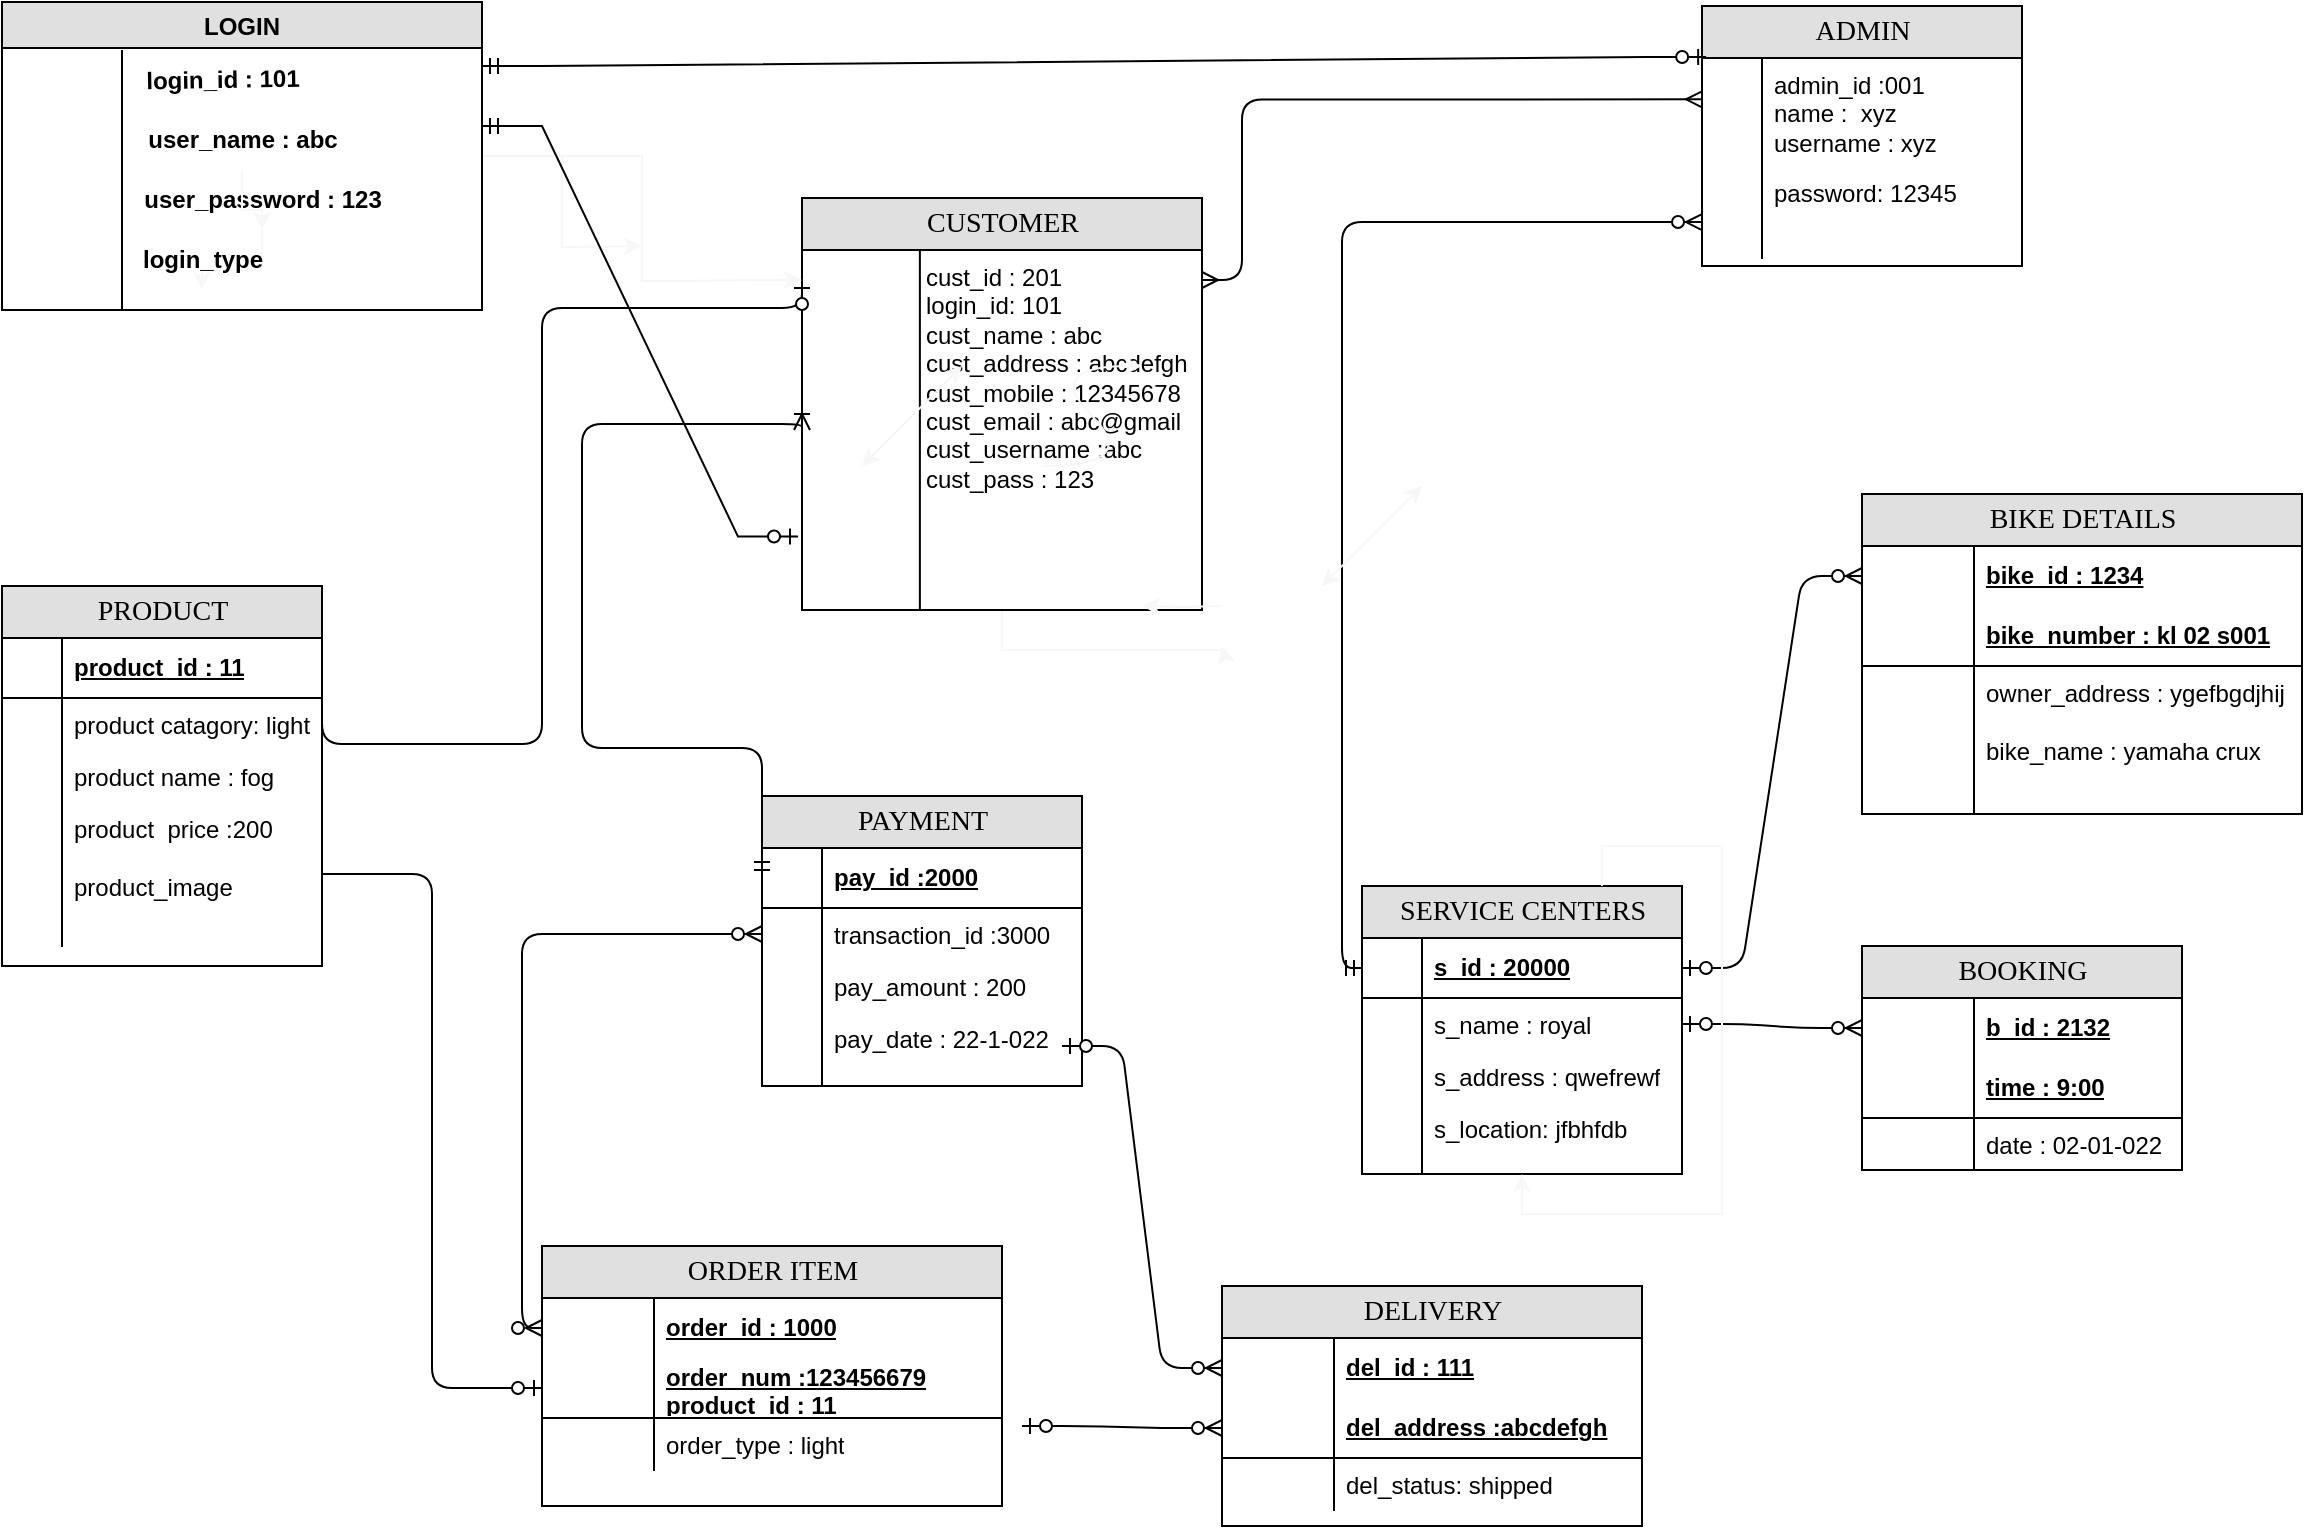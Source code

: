 <mxfile version="20.1.3" type="device"><diagram name="Page-1" id="c4acf3e9-155e-7222-9cf6-157b1a14988f"><mxGraphModel dx="2148" dy="714" grid="1" gridSize="10" guides="1" tooltips="1" connect="1" arrows="1" fold="1" page="1" pageScale="1" pageWidth="850" pageHeight="1100" background="none" math="0" shadow="0"><root><mxCell id="0"/><mxCell id="1" parent="0"/><mxCell id="OqgsboLpvaYItK2PG-fR-1" style="edgeStyle=orthogonalEdgeStyle;rounded=0;orthogonalLoop=1;jettySize=auto;html=1;exitX=0.5;exitY=1;exitDx=0;exitDy=0;strokeColor=#F7F7F7;" edge="1" parent="1" source="OqgsboLpvaYItK2PG-fR-2"><mxGeometry relative="1" as="geometry"><mxPoint x="570" y="350" as="targetPoint"/></mxGeometry></mxCell><mxCell id="OqgsboLpvaYItK2PG-fR-2" value="CUSTOMER" style="swimlane;html=1;fontStyle=0;childLayout=stackLayout;horizontal=1;startSize=26;fillColor=#e0e0e0;horizontalStack=0;resizeParent=1;resizeLast=0;collapsible=1;marginBottom=0;swimlaneFillColor=#ffffff;align=center;rounded=0;shadow=0;comic=0;labelBackgroundColor=none;strokeWidth=1;fontFamily=Verdana;fontSize=14" vertex="1" parent="1"><mxGeometry x="360" y="126" width="200" height="206" as="geometry"/></mxCell><mxCell id="OqgsboLpvaYItK2PG-fR-7" value="cust_id : 201&lt;br&gt;login_id: 101&lt;br&gt;cust_name : abc&lt;br&gt;cust_address : abcdefgh&lt;br&gt;cust_mobile : 12345678&lt;br&gt;cust_email : abc@gmail&lt;br&gt;cust_username :abc&lt;br&gt;cust_pass : 123" style="shape=partialRectangle;top=0;left=0;right=0;bottom=0;html=1;align=left;verticalAlign=top;fillColor=none;spacingLeft=60;spacingRight=4;whiteSpace=wrap;overflow=hidden;rotatable=0;points=[[0,0.5],[1,0.5]];portConstraint=eastwest;dropTarget=0;" vertex="1" parent="OqgsboLpvaYItK2PG-fR-2"><mxGeometry y="26" width="200" height="180" as="geometry"/></mxCell><mxCell id="OqgsboLpvaYItK2PG-fR-8" value="" style="shape=partialRectangle;top=0;left=0;bottom=0;html=1;fillColor=none;align=left;verticalAlign=top;spacingLeft=4;spacingRight=4;whiteSpace=wrap;overflow=hidden;rotatable=0;points=[];portConstraint=eastwest;part=1;" vertex="1" connectable="0" parent="OqgsboLpvaYItK2PG-fR-7"><mxGeometry width="58.947" height="180" as="geometry"/></mxCell><mxCell id="OqgsboLpvaYItK2PG-fR-9" value="ADMIN" style="swimlane;html=1;fontStyle=0;childLayout=stackLayout;horizontal=1;startSize=26;fillColor=#e0e0e0;horizontalStack=0;resizeParent=1;resizeLast=0;collapsible=1;marginBottom=0;swimlaneFillColor=#ffffff;align=center;rounded=0;shadow=0;comic=0;labelBackgroundColor=none;strokeWidth=1;fontFamily=Verdana;fontSize=14;swimlaneLine=1;" vertex="1" parent="1"><mxGeometry x="810" y="30" width="160" height="130" as="geometry"/></mxCell><mxCell id="OqgsboLpvaYItK2PG-fR-14" value="admin_id :001&lt;br&gt;name :&amp;nbsp; xyz&lt;br&gt;username : xyz" style="shape=partialRectangle;top=0;left=0;right=0;bottom=0;html=1;align=left;verticalAlign=top;fillColor=none;spacingLeft=34;spacingRight=4;whiteSpace=wrap;overflow=hidden;rotatable=0;points=[[0,0.5],[1,0.5]];portConstraint=eastwest;dropTarget=0;" vertex="1" parent="OqgsboLpvaYItK2PG-fR-9"><mxGeometry y="26" width="160" height="54" as="geometry"/></mxCell><mxCell id="OqgsboLpvaYItK2PG-fR-15" value="" style="shape=partialRectangle;top=0;left=0;bottom=0;html=1;fillColor=none;align=left;verticalAlign=top;spacingLeft=4;spacingRight=4;whiteSpace=wrap;overflow=hidden;rotatable=0;points=[];portConstraint=eastwest;part=1;" vertex="1" connectable="0" parent="OqgsboLpvaYItK2PG-fR-14"><mxGeometry width="30" height="54" as="geometry"/></mxCell><mxCell id="OqgsboLpvaYItK2PG-fR-16" value="password: 12345" style="shape=partialRectangle;top=0;left=0;right=0;bottom=0;html=1;align=left;verticalAlign=top;fillColor=none;spacingLeft=34;spacingRight=4;whiteSpace=wrap;overflow=hidden;rotatable=0;points=[[0,0.5],[1,0.5]];portConstraint=eastwest;dropTarget=0;" vertex="1" parent="OqgsboLpvaYItK2PG-fR-9"><mxGeometry y="80" width="160" height="20" as="geometry"/></mxCell><mxCell id="OqgsboLpvaYItK2PG-fR-17" value="" style="shape=partialRectangle;top=0;left=0;bottom=0;html=1;fillColor=none;align=left;verticalAlign=top;spacingLeft=4;spacingRight=4;whiteSpace=wrap;overflow=hidden;rotatable=0;points=[];portConstraint=eastwest;part=1;" vertex="1" connectable="0" parent="OqgsboLpvaYItK2PG-fR-16"><mxGeometry width="30" height="20" as="geometry"/></mxCell><mxCell id="OqgsboLpvaYItK2PG-fR-18" value="" style="shape=partialRectangle;top=0;left=0;right=0;bottom=0;html=1;align=left;verticalAlign=top;fillColor=none;spacingLeft=34;spacingRight=4;whiteSpace=wrap;overflow=hidden;rotatable=0;points=[[0,0.5],[1,0.5]];portConstraint=eastwest;dropTarget=0;" vertex="1" parent="OqgsboLpvaYItK2PG-fR-9"><mxGeometry y="100" width="160" height="26" as="geometry"/></mxCell><mxCell id="OqgsboLpvaYItK2PG-fR-19" value="" style="shape=partialRectangle;top=0;left=0;bottom=0;html=1;fillColor=none;align=left;verticalAlign=top;spacingLeft=4;spacingRight=4;whiteSpace=wrap;overflow=hidden;rotatable=0;points=[];portConstraint=eastwest;part=1;" vertex="1" connectable="0" parent="OqgsboLpvaYItK2PG-fR-18"><mxGeometry width="30" height="26" as="geometry"/></mxCell><mxCell id="OqgsboLpvaYItK2PG-fR-22" value="PAYMENT" style="swimlane;html=1;fontStyle=0;childLayout=stackLayout;horizontal=1;startSize=26;fillColor=#e0e0e0;horizontalStack=0;resizeParent=1;resizeLast=0;collapsible=1;marginBottom=0;swimlaneFillColor=#ffffff;align=center;rounded=0;shadow=0;comic=0;labelBackgroundColor=none;strokeWidth=1;fontFamily=Verdana;fontSize=14" vertex="1" parent="1"><mxGeometry x="340" y="425" width="160" height="145" as="geometry"/></mxCell><mxCell id="OqgsboLpvaYItK2PG-fR-23" value="pay_id :2000" style="shape=partialRectangle;top=0;left=0;right=0;bottom=1;html=1;align=left;verticalAlign=middle;fillColor=none;spacingLeft=34;spacingRight=4;whiteSpace=wrap;overflow=hidden;rotatable=0;points=[[0,0.5],[1,0.5]];portConstraint=eastwest;dropTarget=0;fontStyle=5;" vertex="1" parent="OqgsboLpvaYItK2PG-fR-22"><mxGeometry y="26" width="160" height="30" as="geometry"/></mxCell><mxCell id="OqgsboLpvaYItK2PG-fR-24" value="" style="shape=partialRectangle;top=0;left=0;bottom=0;html=1;fillColor=none;align=left;verticalAlign=middle;spacingLeft=4;spacingRight=4;whiteSpace=wrap;overflow=hidden;rotatable=0;points=[];portConstraint=eastwest;part=1;" vertex="1" connectable="0" parent="OqgsboLpvaYItK2PG-fR-23"><mxGeometry width="30" height="30" as="geometry"/></mxCell><mxCell id="OqgsboLpvaYItK2PG-fR-25" value="transaction_id :3000" style="shape=partialRectangle;top=0;left=0;right=0;bottom=0;html=1;align=left;verticalAlign=top;fillColor=none;spacingLeft=34;spacingRight=4;whiteSpace=wrap;overflow=hidden;rotatable=0;points=[[0,0.5],[1,0.5]];portConstraint=eastwest;dropTarget=0;" vertex="1" parent="OqgsboLpvaYItK2PG-fR-22"><mxGeometry y="56" width="160" height="26" as="geometry"/></mxCell><mxCell id="OqgsboLpvaYItK2PG-fR-26" value="" style="shape=partialRectangle;top=0;left=0;bottom=0;html=1;fillColor=none;align=left;verticalAlign=top;spacingLeft=4;spacingRight=4;whiteSpace=wrap;overflow=hidden;rotatable=0;points=[];portConstraint=eastwest;part=1;" vertex="1" connectable="0" parent="OqgsboLpvaYItK2PG-fR-25"><mxGeometry width="30" height="26" as="geometry"/></mxCell><mxCell id="OqgsboLpvaYItK2PG-fR-27" value="pay_amount : 200" style="shape=partialRectangle;top=0;left=0;right=0;bottom=0;html=1;align=left;verticalAlign=top;fillColor=none;spacingLeft=34;spacingRight=4;whiteSpace=wrap;overflow=hidden;rotatable=0;points=[[0,0.5],[1,0.5]];portConstraint=eastwest;dropTarget=0;" vertex="1" parent="OqgsboLpvaYItK2PG-fR-22"><mxGeometry y="82" width="160" height="26" as="geometry"/></mxCell><mxCell id="OqgsboLpvaYItK2PG-fR-28" value="" style="shape=partialRectangle;top=0;left=0;bottom=0;html=1;fillColor=none;align=left;verticalAlign=top;spacingLeft=4;spacingRight=4;whiteSpace=wrap;overflow=hidden;rotatable=0;points=[];portConstraint=eastwest;part=1;" vertex="1" connectable="0" parent="OqgsboLpvaYItK2PG-fR-27"><mxGeometry width="30" height="26" as="geometry"/></mxCell><mxCell id="OqgsboLpvaYItK2PG-fR-29" value="pay_date : 22-1-022" style="shape=partialRectangle;top=0;left=0;right=0;bottom=0;html=1;align=left;verticalAlign=top;fillColor=none;spacingLeft=34;spacingRight=4;whiteSpace=wrap;overflow=hidden;rotatable=0;points=[[0,0.5],[1,0.5]];portConstraint=eastwest;dropTarget=0;" vertex="1" parent="OqgsboLpvaYItK2PG-fR-22"><mxGeometry y="108" width="160" height="26" as="geometry"/></mxCell><mxCell id="OqgsboLpvaYItK2PG-fR-30" value="" style="shape=partialRectangle;top=0;left=0;bottom=0;html=1;fillColor=none;align=left;verticalAlign=top;spacingLeft=4;spacingRight=4;whiteSpace=wrap;overflow=hidden;rotatable=0;points=[];portConstraint=eastwest;part=1;" vertex="1" connectable="0" parent="OqgsboLpvaYItK2PG-fR-29"><mxGeometry width="30" height="26" as="geometry"/></mxCell><mxCell id="OqgsboLpvaYItK2PG-fR-33" value="" style="shape=partialRectangle;top=0;left=0;right=0;bottom=0;html=1;align=left;verticalAlign=top;fillColor=none;spacingLeft=34;spacingRight=4;whiteSpace=wrap;overflow=hidden;rotatable=0;points=[[0,0.5],[1,0.5]];portConstraint=eastwest;dropTarget=0;" vertex="1" parent="OqgsboLpvaYItK2PG-fR-22"><mxGeometry y="134" width="160" height="10" as="geometry"/></mxCell><mxCell id="OqgsboLpvaYItK2PG-fR-34" value="" style="shape=partialRectangle;top=0;left=0;bottom=0;html=1;fillColor=none;align=left;verticalAlign=top;spacingLeft=4;spacingRight=4;whiteSpace=wrap;overflow=hidden;rotatable=0;points=[];portConstraint=eastwest;part=1;" vertex="1" connectable="0" parent="OqgsboLpvaYItK2PG-fR-33"><mxGeometry width="30" height="10" as="geometry"/></mxCell><mxCell id="OqgsboLpvaYItK2PG-fR-35" value="SERVICE CENTERS" style="swimlane;html=1;fontStyle=0;childLayout=stackLayout;horizontal=1;startSize=26;fillColor=#e0e0e0;horizontalStack=0;resizeParent=1;resizeLast=0;collapsible=1;marginBottom=0;swimlaneFillColor=#ffffff;align=center;rounded=0;shadow=0;comic=0;labelBackgroundColor=none;strokeWidth=1;fontFamily=Verdana;fontSize=14" vertex="1" parent="1"><mxGeometry x="640" y="470" width="160" height="144" as="geometry"/></mxCell><mxCell id="OqgsboLpvaYItK2PG-fR-36" value="s_id : 20000" style="shape=partialRectangle;top=0;left=0;right=0;bottom=1;html=1;align=left;verticalAlign=middle;fillColor=none;spacingLeft=34;spacingRight=4;whiteSpace=wrap;overflow=hidden;rotatable=0;points=[[0,0.5],[1,0.5]];portConstraint=eastwest;dropTarget=0;fontStyle=5;" vertex="1" parent="OqgsboLpvaYItK2PG-fR-35"><mxGeometry y="26" width="160" height="30" as="geometry"/></mxCell><mxCell id="OqgsboLpvaYItK2PG-fR-37" value="" style="shape=partialRectangle;top=0;left=0;bottom=0;html=1;fillColor=none;align=left;verticalAlign=middle;spacingLeft=4;spacingRight=4;whiteSpace=wrap;overflow=hidden;rotatable=0;points=[];portConstraint=eastwest;part=1;" vertex="1" connectable="0" parent="OqgsboLpvaYItK2PG-fR-36"><mxGeometry width="30" height="30" as="geometry"/></mxCell><mxCell id="OqgsboLpvaYItK2PG-fR-38" value="s_name : royal" style="shape=partialRectangle;top=0;left=0;right=0;bottom=0;html=1;align=left;verticalAlign=top;fillColor=none;spacingLeft=34;spacingRight=4;whiteSpace=wrap;overflow=hidden;rotatable=0;points=[[0,0.5],[1,0.5]];portConstraint=eastwest;dropTarget=0;" vertex="1" parent="OqgsboLpvaYItK2PG-fR-35"><mxGeometry y="56" width="160" height="26" as="geometry"/></mxCell><mxCell id="OqgsboLpvaYItK2PG-fR-39" value="" style="shape=partialRectangle;top=0;left=0;bottom=0;html=1;fillColor=none;align=left;verticalAlign=top;spacingLeft=4;spacingRight=4;whiteSpace=wrap;overflow=hidden;rotatable=0;points=[];portConstraint=eastwest;part=1;" vertex="1" connectable="0" parent="OqgsboLpvaYItK2PG-fR-38"><mxGeometry width="30" height="26" as="geometry"/></mxCell><mxCell id="OqgsboLpvaYItK2PG-fR-40" value="s_address : qwefrewf" style="shape=partialRectangle;top=0;left=0;right=0;bottom=0;html=1;align=left;verticalAlign=top;fillColor=none;spacingLeft=34;spacingRight=4;whiteSpace=wrap;overflow=hidden;rotatable=0;points=[[0,0.5],[1,0.5]];portConstraint=eastwest;dropTarget=0;" vertex="1" parent="OqgsboLpvaYItK2PG-fR-35"><mxGeometry y="82" width="160" height="26" as="geometry"/></mxCell><mxCell id="OqgsboLpvaYItK2PG-fR-41" value="" style="shape=partialRectangle;top=0;left=0;bottom=0;html=1;fillColor=none;align=left;verticalAlign=top;spacingLeft=4;spacingRight=4;whiteSpace=wrap;overflow=hidden;rotatable=0;points=[];portConstraint=eastwest;part=1;" vertex="1" connectable="0" parent="OqgsboLpvaYItK2PG-fR-40"><mxGeometry width="30" height="26" as="geometry"/></mxCell><mxCell id="OqgsboLpvaYItK2PG-fR-42" value="s_location: jfbhfdb" style="shape=partialRectangle;top=0;left=0;right=0;bottom=0;html=1;align=left;verticalAlign=top;fillColor=none;spacingLeft=34;spacingRight=4;whiteSpace=wrap;overflow=hidden;rotatable=0;points=[[0,0.5],[1,0.5]];portConstraint=eastwest;dropTarget=0;" vertex="1" parent="OqgsboLpvaYItK2PG-fR-35"><mxGeometry y="108" width="160" height="26" as="geometry"/></mxCell><mxCell id="OqgsboLpvaYItK2PG-fR-43" value="" style="shape=partialRectangle;top=0;left=0;bottom=0;html=1;fillColor=none;align=left;verticalAlign=top;spacingLeft=4;spacingRight=4;whiteSpace=wrap;overflow=hidden;rotatable=0;points=[];portConstraint=eastwest;part=1;" vertex="1" connectable="0" parent="OqgsboLpvaYItK2PG-fR-42"><mxGeometry width="30" height="26" as="geometry"/></mxCell><mxCell id="OqgsboLpvaYItK2PG-fR-44" value="" style="shape=partialRectangle;top=0;left=0;right=0;bottom=0;html=1;align=left;verticalAlign=top;fillColor=none;spacingLeft=34;spacingRight=4;whiteSpace=wrap;overflow=hidden;rotatable=0;points=[[0,0.5],[1,0.5]];portConstraint=eastwest;dropTarget=0;" vertex="1" parent="OqgsboLpvaYItK2PG-fR-35"><mxGeometry y="134" width="160" height="10" as="geometry"/></mxCell><mxCell id="OqgsboLpvaYItK2PG-fR-45" value="" style="shape=partialRectangle;top=0;left=0;bottom=0;html=1;fillColor=none;align=left;verticalAlign=top;spacingLeft=4;spacingRight=4;whiteSpace=wrap;overflow=hidden;rotatable=0;points=[];portConstraint=eastwest;part=1;" vertex="1" connectable="0" parent="OqgsboLpvaYItK2PG-fR-44"><mxGeometry width="30" height="10" as="geometry"/></mxCell><mxCell id="OqgsboLpvaYItK2PG-fR-46" value="BIKE DETAILS" style="swimlane;html=1;fontStyle=0;childLayout=stackLayout;horizontal=1;startSize=26;fillColor=#e0e0e0;horizontalStack=0;resizeParent=1;resizeLast=0;collapsible=1;marginBottom=0;swimlaneFillColor=#ffffff;align=center;rounded=0;shadow=0;comic=0;labelBackgroundColor=none;strokeWidth=1;fontFamily=Verdana;fontSize=14" vertex="1" parent="1"><mxGeometry x="890" y="274" width="220" height="160" as="geometry"/></mxCell><mxCell id="OqgsboLpvaYItK2PG-fR-47" value="bike_id : 1234" style="shape=partialRectangle;top=0;left=0;right=0;bottom=0;html=1;align=left;verticalAlign=middle;fillColor=none;spacingLeft=60;spacingRight=4;whiteSpace=wrap;overflow=hidden;rotatable=0;points=[[0,0.5],[1,0.5]];portConstraint=eastwest;dropTarget=0;fontStyle=5;" vertex="1" parent="OqgsboLpvaYItK2PG-fR-46"><mxGeometry y="26" width="220" height="30" as="geometry"/></mxCell><mxCell id="OqgsboLpvaYItK2PG-fR-48" value="" style="shape=partialRectangle;fontStyle=1;top=0;left=0;bottom=0;html=1;fillColor=none;align=left;verticalAlign=middle;spacingLeft=4;spacingRight=4;whiteSpace=wrap;overflow=hidden;rotatable=0;points=[];portConstraint=eastwest;part=1;" vertex="1" connectable="0" parent="OqgsboLpvaYItK2PG-fR-47"><mxGeometry width="56" height="30" as="geometry"/></mxCell><mxCell id="OqgsboLpvaYItK2PG-fR-49" value="bike_number : kl 02 s001" style="shape=partialRectangle;top=0;left=0;right=0;bottom=1;html=1;align=left;verticalAlign=middle;fillColor=none;spacingLeft=60;spacingRight=4;whiteSpace=wrap;overflow=hidden;rotatable=0;points=[[0,0.5],[1,0.5]];portConstraint=eastwest;dropTarget=0;fontStyle=5;" vertex="1" parent="OqgsboLpvaYItK2PG-fR-46"><mxGeometry y="56" width="220" height="30" as="geometry"/></mxCell><mxCell id="OqgsboLpvaYItK2PG-fR-50" value="" style="shape=partialRectangle;fontStyle=1;top=0;left=0;bottom=0;html=1;fillColor=none;align=left;verticalAlign=middle;spacingLeft=4;spacingRight=4;whiteSpace=wrap;overflow=hidden;rotatable=0;points=[];portConstraint=eastwest;part=1;" vertex="1" connectable="0" parent="OqgsboLpvaYItK2PG-fR-49"><mxGeometry width="56" height="30" as="geometry"/></mxCell><mxCell id="OqgsboLpvaYItK2PG-fR-51" value="owner_address : ygefbgdjhij&lt;br&gt;&lt;br&gt;bike_name : yamaha crux" style="shape=partialRectangle;top=0;left=0;right=0;bottom=0;html=1;align=left;verticalAlign=top;fillColor=none;spacingLeft=60;spacingRight=4;whiteSpace=wrap;overflow=hidden;rotatable=0;points=[[0,0.5],[1,0.5]];portConstraint=eastwest;dropTarget=0;" vertex="1" parent="OqgsboLpvaYItK2PG-fR-46"><mxGeometry y="86" width="220" height="74" as="geometry"/></mxCell><mxCell id="OqgsboLpvaYItK2PG-fR-52" value="" style="shape=partialRectangle;top=0;left=0;bottom=0;html=1;fillColor=none;align=left;verticalAlign=top;spacingLeft=4;spacingRight=4;whiteSpace=wrap;overflow=hidden;rotatable=0;points=[];portConstraint=eastwest;part=1;" vertex="1" connectable="0" parent="OqgsboLpvaYItK2PG-fR-51"><mxGeometry width="56" height="74" as="geometry"/></mxCell><mxCell id="OqgsboLpvaYItK2PG-fR-53" value="ORDER ITEM" style="swimlane;html=1;fontStyle=0;childLayout=stackLayout;horizontal=1;startSize=26;fillColor=#e0e0e0;horizontalStack=0;resizeParent=1;resizeLast=0;collapsible=1;marginBottom=0;swimlaneFillColor=#ffffff;align=center;rounded=0;shadow=0;comic=0;labelBackgroundColor=none;strokeWidth=1;fontFamily=Verdana;fontSize=14" vertex="1" parent="1"><mxGeometry x="230" y="650" width="230" height="130" as="geometry"/></mxCell><mxCell id="OqgsboLpvaYItK2PG-fR-54" value="order_id : 1000" style="shape=partialRectangle;top=0;left=0;right=0;bottom=0;html=1;align=left;verticalAlign=middle;fillColor=none;spacingLeft=60;spacingRight=4;whiteSpace=wrap;overflow=hidden;rotatable=0;points=[[0,0.5],[1,0.5]];portConstraint=eastwest;dropTarget=0;fontStyle=5;" vertex="1" parent="OqgsboLpvaYItK2PG-fR-53"><mxGeometry y="26" width="230" height="30" as="geometry"/></mxCell><mxCell id="OqgsboLpvaYItK2PG-fR-55" value="" style="shape=partialRectangle;fontStyle=1;top=0;left=0;bottom=0;html=1;fillColor=none;align=left;verticalAlign=middle;spacingLeft=4;spacingRight=4;whiteSpace=wrap;overflow=hidden;rotatable=0;points=[];portConstraint=eastwest;part=1;" vertex="1" connectable="0" parent="OqgsboLpvaYItK2PG-fR-54"><mxGeometry width="56" height="30" as="geometry"/></mxCell><mxCell id="OqgsboLpvaYItK2PG-fR-56" value="order_num :123456679&lt;br&gt;product_id : 11" style="shape=partialRectangle;top=0;left=0;right=0;bottom=1;html=1;align=left;verticalAlign=middle;fillColor=none;spacingLeft=60;spacingRight=4;whiteSpace=wrap;overflow=hidden;rotatable=0;points=[[0,0.5],[1,0.5]];portConstraint=eastwest;dropTarget=0;fontStyle=5;" vertex="1" parent="OqgsboLpvaYItK2PG-fR-53"><mxGeometry y="56" width="230" height="30" as="geometry"/></mxCell><mxCell id="OqgsboLpvaYItK2PG-fR-57" value="" style="shape=partialRectangle;fontStyle=1;top=0;left=0;bottom=0;html=1;fillColor=none;align=left;verticalAlign=middle;spacingLeft=4;spacingRight=4;whiteSpace=wrap;overflow=hidden;rotatable=0;points=[];portConstraint=eastwest;part=1;" vertex="1" connectable="0" parent="OqgsboLpvaYItK2PG-fR-56"><mxGeometry width="56" height="30" as="geometry"/></mxCell><mxCell id="OqgsboLpvaYItK2PG-fR-58" value="order_type : light" style="shape=partialRectangle;top=0;left=0;right=0;bottom=0;html=1;align=left;verticalAlign=top;fillColor=none;spacingLeft=60;spacingRight=4;whiteSpace=wrap;overflow=hidden;rotatable=0;points=[[0,0.5],[1,0.5]];portConstraint=eastwest;dropTarget=0;" vertex="1" parent="OqgsboLpvaYItK2PG-fR-53"><mxGeometry y="86" width="230" height="26" as="geometry"/></mxCell><mxCell id="OqgsboLpvaYItK2PG-fR-59" value="" style="shape=partialRectangle;top=0;left=0;bottom=0;html=1;fillColor=none;align=left;verticalAlign=top;spacingLeft=4;spacingRight=4;whiteSpace=wrap;overflow=hidden;rotatable=0;points=[];portConstraint=eastwest;part=1;" vertex="1" connectable="0" parent="OqgsboLpvaYItK2PG-fR-58"><mxGeometry width="56" height="26" as="geometry"/></mxCell><mxCell id="OqgsboLpvaYItK2PG-fR-60" value="" style="edgeStyle=orthogonalEdgeStyle;html=1;endArrow=ERoneToMany;startArrow=ERmandOne;labelBackgroundColor=none;fontFamily=Verdana;fontSize=14;entryX=0;entryY=0.5;exitX=0;exitY=0.5;" edge="1" parent="1" source="OqgsboLpvaYItK2PG-fR-23" target="OqgsboLpvaYItK2PG-fR-7"><mxGeometry width="100" height="100" relative="1" as="geometry"><mxPoint x="100" y="430" as="sourcePoint"/><mxPoint x="200" y="330" as="targetPoint"/><Array as="points"><mxPoint x="250" y="401"/><mxPoint x="250" y="239"/></Array></mxGeometry></mxCell><mxCell id="OqgsboLpvaYItK2PG-fR-61" value="" style="edgeStyle=orthogonalEdgeStyle;html=1;endArrow=ERzeroToMany;endFill=1;startArrow=ERzeroToMany;labelBackgroundColor=none;fontFamily=Verdana;fontSize=14;exitX=0;exitY=0.5;entryX=0;entryY=0.5;entryDx=0;entryDy=0;" edge="1" parent="1" source="OqgsboLpvaYItK2PG-fR-54" target="OqgsboLpvaYItK2PG-fR-25"><mxGeometry width="100" height="100" relative="1" as="geometry"><mxPoint x="120" y="650" as="sourcePoint"/><mxPoint x="330" y="490" as="targetPoint"/></mxGeometry></mxCell><mxCell id="OqgsboLpvaYItK2PG-fR-62" value="" style="edgeStyle=orthogonalEdgeStyle;html=1;endArrow=ERmany;startArrow=ERmany;labelBackgroundColor=none;fontFamily=Verdana;fontSize=14;entryX=1;entryY=0.5;exitX=0;exitY=0.383;exitPerimeter=0;" edge="1" parent="1" source="OqgsboLpvaYItK2PG-fR-14"><mxGeometry width="100" height="100" relative="1" as="geometry"><mxPoint x="560" y="220" as="sourcePoint"/><mxPoint x="560" y="167" as="targetPoint"/><Array as="points"><mxPoint x="580" y="77"/><mxPoint x="580" y="167"/></Array></mxGeometry></mxCell><mxCell id="OqgsboLpvaYItK2PG-fR-63" value="" style="edgeStyle=orthogonalEdgeStyle;html=1;endArrow=ERzeroToMany;startArrow=ERmandOne;labelBackgroundColor=none;fontFamily=Verdana;fontSize=14;entryX=0;entryY=0.308;entryPerimeter=0;exitX=0;exitY=0.5;" edge="1" parent="1" source="OqgsboLpvaYItK2PG-fR-36" target="OqgsboLpvaYItK2PG-fR-18"><mxGeometry width="100" height="100" relative="1" as="geometry"><mxPoint x="470" y="420" as="sourcePoint"/><mxPoint x="570" y="320" as="targetPoint"/></mxGeometry></mxCell><mxCell id="OqgsboLpvaYItK2PG-fR-64" value="" style="edgeStyle=entityRelationEdgeStyle;html=1;endArrow=ERzeroToMany;startArrow=ERzeroToOne;labelBackgroundColor=none;fontFamily=Verdana;fontSize=14;entryX=0;entryY=0.5;exitX=1;exitY=0.5;" edge="1" parent="1" source="OqgsboLpvaYItK2PG-fR-36" target="OqgsboLpvaYItK2PG-fR-47"><mxGeometry width="100" height="100" relative="1" as="geometry"><mxPoint x="850" y="600" as="sourcePoint"/><mxPoint x="950" y="500" as="targetPoint"/></mxGeometry></mxCell><mxCell id="OqgsboLpvaYItK2PG-fR-65" value="BOOKING" style="swimlane;html=1;fontStyle=0;childLayout=stackLayout;horizontal=1;startSize=26;fillColor=#e0e0e0;horizontalStack=0;resizeParent=1;resizeLast=0;collapsible=1;marginBottom=0;swimlaneFillColor=#ffffff;align=center;rounded=0;shadow=0;comic=0;labelBackgroundColor=none;strokeWidth=1;fontFamily=Verdana;fontSize=14" vertex="1" parent="1"><mxGeometry x="890" y="500" width="160" height="112" as="geometry"/></mxCell><mxCell id="OqgsboLpvaYItK2PG-fR-66" value="b_id : 2132" style="shape=partialRectangle;top=0;left=0;right=0;bottom=0;html=1;align=left;verticalAlign=middle;fillColor=none;spacingLeft=60;spacingRight=4;whiteSpace=wrap;overflow=hidden;rotatable=0;points=[[0,0.5],[1,0.5]];portConstraint=eastwest;dropTarget=0;fontStyle=5;" vertex="1" parent="OqgsboLpvaYItK2PG-fR-65"><mxGeometry y="26" width="160" height="30" as="geometry"/></mxCell><mxCell id="OqgsboLpvaYItK2PG-fR-67" value="" style="shape=partialRectangle;fontStyle=1;top=0;left=0;bottom=0;html=1;fillColor=none;align=left;verticalAlign=middle;spacingLeft=4;spacingRight=4;whiteSpace=wrap;overflow=hidden;rotatable=0;points=[];portConstraint=eastwest;part=1;" vertex="1" connectable="0" parent="OqgsboLpvaYItK2PG-fR-66"><mxGeometry width="56" height="30" as="geometry"/></mxCell><mxCell id="OqgsboLpvaYItK2PG-fR-68" value="time : 9:00" style="shape=partialRectangle;top=0;left=0;right=0;bottom=1;html=1;align=left;verticalAlign=middle;fillColor=none;spacingLeft=60;spacingRight=4;whiteSpace=wrap;overflow=hidden;rotatable=0;points=[[0,0.5],[1,0.5]];portConstraint=eastwest;dropTarget=0;fontStyle=5;" vertex="1" parent="OqgsboLpvaYItK2PG-fR-65"><mxGeometry y="56" width="160" height="30" as="geometry"/></mxCell><mxCell id="OqgsboLpvaYItK2PG-fR-69" value="" style="shape=partialRectangle;fontStyle=1;top=0;left=0;bottom=0;html=1;fillColor=none;align=left;verticalAlign=middle;spacingLeft=4;spacingRight=4;whiteSpace=wrap;overflow=hidden;rotatable=0;points=[];portConstraint=eastwest;part=1;" vertex="1" connectable="0" parent="OqgsboLpvaYItK2PG-fR-68"><mxGeometry width="56" height="30" as="geometry"/></mxCell><mxCell id="OqgsboLpvaYItK2PG-fR-70" value="date : 02-01-022" style="shape=partialRectangle;top=0;left=0;right=0;bottom=0;html=1;align=left;verticalAlign=top;fillColor=none;spacingLeft=60;spacingRight=4;whiteSpace=wrap;overflow=hidden;rotatable=0;points=[[0,0.5],[1,0.5]];portConstraint=eastwest;dropTarget=0;" vertex="1" parent="OqgsboLpvaYItK2PG-fR-65"><mxGeometry y="86" width="160" height="26" as="geometry"/></mxCell><mxCell id="OqgsboLpvaYItK2PG-fR-71" value="" style="shape=partialRectangle;top=0;left=0;bottom=0;html=1;fillColor=none;align=left;verticalAlign=top;spacingLeft=4;spacingRight=4;whiteSpace=wrap;overflow=hidden;rotatable=0;points=[];portConstraint=eastwest;part=1;" vertex="1" connectable="0" parent="OqgsboLpvaYItK2PG-fR-70"><mxGeometry width="56" height="26" as="geometry"/></mxCell><mxCell id="OqgsboLpvaYItK2PG-fR-72" value="DELIVERY" style="swimlane;html=1;fontStyle=0;childLayout=stackLayout;horizontal=1;startSize=26;fillColor=#e0e0e0;horizontalStack=0;resizeParent=1;resizeLast=0;collapsible=1;marginBottom=0;swimlaneFillColor=#ffffff;align=center;rounded=0;shadow=0;comic=0;labelBackgroundColor=none;strokeWidth=1;fontFamily=Verdana;fontSize=14" vertex="1" parent="1"><mxGeometry x="570" y="670" width="210" height="120" as="geometry"><mxRectangle x="600" y="690" width="80" height="30" as="alternateBounds"/></mxGeometry></mxCell><mxCell id="OqgsboLpvaYItK2PG-fR-73" value="del_id : 111" style="shape=partialRectangle;top=0;left=0;right=0;bottom=0;html=1;align=left;verticalAlign=middle;fillColor=none;spacingLeft=60;spacingRight=4;whiteSpace=wrap;overflow=hidden;rotatable=0;points=[[0,0.5],[1,0.5]];portConstraint=eastwest;dropTarget=0;fontStyle=5;" vertex="1" parent="OqgsboLpvaYItK2PG-fR-72"><mxGeometry y="26" width="210" height="30" as="geometry"/></mxCell><mxCell id="OqgsboLpvaYItK2PG-fR-74" value="" style="shape=partialRectangle;fontStyle=1;top=0;left=0;bottom=0;html=1;fillColor=none;align=left;verticalAlign=middle;spacingLeft=4;spacingRight=4;whiteSpace=wrap;overflow=hidden;rotatable=0;points=[];portConstraint=eastwest;part=1;" vertex="1" connectable="0" parent="OqgsboLpvaYItK2PG-fR-73"><mxGeometry width="56" height="30" as="geometry"/></mxCell><mxCell id="OqgsboLpvaYItK2PG-fR-75" value="del_address :abcdefgh" style="shape=partialRectangle;top=0;left=0;right=0;bottom=1;html=1;align=left;verticalAlign=middle;fillColor=none;spacingLeft=60;spacingRight=4;whiteSpace=wrap;overflow=hidden;rotatable=0;points=[[0,0.5],[1,0.5]];portConstraint=eastwest;dropTarget=0;fontStyle=5;" vertex="1" parent="OqgsboLpvaYItK2PG-fR-72"><mxGeometry y="56" width="210" height="30" as="geometry"/></mxCell><mxCell id="OqgsboLpvaYItK2PG-fR-76" value="" style="shape=partialRectangle;fontStyle=1;top=0;left=0;bottom=0;html=1;fillColor=none;align=left;verticalAlign=middle;spacingLeft=4;spacingRight=4;whiteSpace=wrap;overflow=hidden;rotatable=0;points=[];portConstraint=eastwest;part=1;" vertex="1" connectable="0" parent="OqgsboLpvaYItK2PG-fR-75"><mxGeometry width="56" height="30" as="geometry"/></mxCell><mxCell id="OqgsboLpvaYItK2PG-fR-77" value="del_status: shipped" style="shape=partialRectangle;top=0;left=0;right=0;bottom=0;html=1;align=left;verticalAlign=top;fillColor=none;spacingLeft=60;spacingRight=4;whiteSpace=wrap;overflow=hidden;rotatable=0;points=[[0,0.5],[1,0.5]];portConstraint=eastwest;dropTarget=0;" vertex="1" parent="OqgsboLpvaYItK2PG-fR-72"><mxGeometry y="86" width="210" height="26" as="geometry"/></mxCell><mxCell id="OqgsboLpvaYItK2PG-fR-78" value="" style="shape=partialRectangle;top=0;left=0;bottom=0;html=1;fillColor=none;align=left;verticalAlign=top;spacingLeft=4;spacingRight=4;whiteSpace=wrap;overflow=hidden;rotatable=0;points=[];portConstraint=eastwest;part=1;" vertex="1" connectable="0" parent="OqgsboLpvaYItK2PG-fR-77"><mxGeometry width="56" height="26" as="geometry"/></mxCell><mxCell id="OqgsboLpvaYItK2PG-fR-79" value="" style="edgeStyle=entityRelationEdgeStyle;html=1;endArrow=ERzeroToMany;startArrow=ERzeroToOne;labelBackgroundColor=none;fontFamily=Verdana;fontSize=14;entryX=0;entryY=0.5;exitX=1;exitY=0.5;" edge="1" parent="1" source="OqgsboLpvaYItK2PG-fR-38" target="OqgsboLpvaYItK2PG-fR-66"><mxGeometry width="100" height="100" relative="1" as="geometry"><mxPoint x="749.765" y="459.529" as="sourcePoint"/><mxPoint x="900.353" y="325.412" as="targetPoint"/></mxGeometry></mxCell><mxCell id="OqgsboLpvaYItK2PG-fR-80" value="" style="edgeStyle=entityRelationEdgeStyle;html=1;endArrow=ERzeroToMany;startArrow=ERzeroToOne;labelBackgroundColor=none;fontFamily=Verdana;fontSize=14;entryX=0;entryY=0.5;" edge="1" parent="1" target="OqgsboLpvaYItK2PG-fR-75"><mxGeometry width="100" height="100" relative="1" as="geometry"><mxPoint x="470" y="740" as="sourcePoint"/><mxPoint x="910.353" y="335.412" as="targetPoint"/></mxGeometry></mxCell><mxCell id="OqgsboLpvaYItK2PG-fR-81" value="PRODUCT" style="swimlane;html=1;fontStyle=0;childLayout=stackLayout;horizontal=1;startSize=26;fillColor=#e0e0e0;horizontalStack=0;resizeParent=1;resizeLast=0;collapsible=1;marginBottom=0;swimlaneFillColor=#ffffff;align=center;rounded=0;shadow=0;comic=0;labelBackgroundColor=none;strokeWidth=1;fontFamily=Verdana;fontSize=14" vertex="1" parent="1"><mxGeometry x="-40" y="320" width="160" height="190" as="geometry"/></mxCell><mxCell id="OqgsboLpvaYItK2PG-fR-82" value="product_id : 11" style="shape=partialRectangle;top=0;left=0;right=0;bottom=1;html=1;align=left;verticalAlign=middle;fillColor=none;spacingLeft=34;spacingRight=4;whiteSpace=wrap;overflow=hidden;rotatable=0;points=[[0,0.5],[1,0.5]];portConstraint=eastwest;dropTarget=0;fontStyle=5;" vertex="1" parent="OqgsboLpvaYItK2PG-fR-81"><mxGeometry y="26" width="160" height="30" as="geometry"/></mxCell><mxCell id="OqgsboLpvaYItK2PG-fR-83" value="" style="shape=partialRectangle;top=0;left=0;bottom=0;html=1;fillColor=none;align=left;verticalAlign=middle;spacingLeft=4;spacingRight=4;whiteSpace=wrap;overflow=hidden;rotatable=0;points=[];portConstraint=eastwest;part=1;" vertex="1" connectable="0" parent="OqgsboLpvaYItK2PG-fR-82"><mxGeometry width="30" height="30" as="geometry"/></mxCell><mxCell id="OqgsboLpvaYItK2PG-fR-84" value="product catagory: light" style="shape=partialRectangle;top=0;left=0;right=0;bottom=0;html=1;align=left;verticalAlign=top;fillColor=none;spacingLeft=34;spacingRight=4;whiteSpace=wrap;overflow=hidden;rotatable=0;points=[[0,0.5],[1,0.5]];portConstraint=eastwest;dropTarget=0;" vertex="1" parent="OqgsboLpvaYItK2PG-fR-81"><mxGeometry y="56" width="160" height="26" as="geometry"/></mxCell><mxCell id="OqgsboLpvaYItK2PG-fR-85" value="" style="shape=partialRectangle;top=0;left=0;bottom=0;html=1;fillColor=none;align=left;verticalAlign=top;spacingLeft=4;spacingRight=4;whiteSpace=wrap;overflow=hidden;rotatable=0;points=[];portConstraint=eastwest;part=1;" vertex="1" connectable="0" parent="OqgsboLpvaYItK2PG-fR-84"><mxGeometry width="30" height="26" as="geometry"/></mxCell><mxCell id="OqgsboLpvaYItK2PG-fR-86" value="product name : fog" style="shape=partialRectangle;top=0;left=0;right=0;bottom=0;html=1;align=left;verticalAlign=top;fillColor=none;spacingLeft=34;spacingRight=4;whiteSpace=wrap;overflow=hidden;rotatable=0;points=[[0,0.5],[1,0.5]];portConstraint=eastwest;dropTarget=0;" vertex="1" parent="OqgsboLpvaYItK2PG-fR-81"><mxGeometry y="82" width="160" height="26" as="geometry"/></mxCell><mxCell id="OqgsboLpvaYItK2PG-fR-87" value="" style="shape=partialRectangle;top=0;left=0;bottom=0;html=1;fillColor=none;align=left;verticalAlign=top;spacingLeft=4;spacingRight=4;whiteSpace=wrap;overflow=hidden;rotatable=0;points=[];portConstraint=eastwest;part=1;" vertex="1" connectable="0" parent="OqgsboLpvaYItK2PG-fR-86"><mxGeometry width="30" height="26" as="geometry"/></mxCell><mxCell id="OqgsboLpvaYItK2PG-fR-88" value="product&amp;nbsp; price :200&lt;br&gt;&lt;br&gt;product_image" style="shape=partialRectangle;top=0;left=0;right=0;bottom=0;html=1;align=left;verticalAlign=top;fillColor=none;spacingLeft=34;spacingRight=4;whiteSpace=wrap;overflow=hidden;rotatable=0;points=[[0,0.5],[1,0.5]];portConstraint=eastwest;dropTarget=0;" vertex="1" parent="OqgsboLpvaYItK2PG-fR-81"><mxGeometry y="108" width="160" height="72" as="geometry"/></mxCell><mxCell id="OqgsboLpvaYItK2PG-fR-89" value="" style="shape=partialRectangle;top=0;left=0;bottom=0;html=1;fillColor=none;align=left;verticalAlign=top;spacingLeft=4;spacingRight=4;whiteSpace=wrap;overflow=hidden;rotatable=0;points=[];portConstraint=eastwest;part=1;" vertex="1" connectable="0" parent="OqgsboLpvaYItK2PG-fR-88"><mxGeometry width="30" height="72" as="geometry"/></mxCell><mxCell id="OqgsboLpvaYItK2PG-fR-90" value="" style="edgeStyle=orthogonalEdgeStyle;html=1;endArrow=ERzeroToOne;endFill=1;labelBackgroundColor=none;fontFamily=Verdana;fontSize=14;entryX=0;entryY=0.5;exitX=1;exitY=0.5;" edge="1" parent="1" source="OqgsboLpvaYItK2PG-fR-82"><mxGeometry width="100" height="100" relative="1" as="geometry"><mxPoint x="70" y="300" as="sourcePoint"/><mxPoint x="360" y="167" as="targetPoint"/><Array as="points"><mxPoint x="230" y="399"/><mxPoint x="230" y="181"/></Array></mxGeometry></mxCell><mxCell id="OqgsboLpvaYItK2PG-fR-91" value="" style="edgeStyle=orthogonalEdgeStyle;html=1;endArrow=ERzeroToOne;endFill=1;labelBackgroundColor=none;fontFamily=Verdana;fontSize=14;exitX=1;exitY=0.5;entryX=0;entryY=0.5;entryDx=0;entryDy=0;" edge="1" parent="1" source="OqgsboLpvaYItK2PG-fR-88" target="OqgsboLpvaYItK2PG-fR-56"><mxGeometry width="100" height="100" relative="1" as="geometry"><mxPoint x="200.353" y="408.941" as="sourcePoint"/><mxPoint x="210" y="730" as="targetPoint"/></mxGeometry></mxCell><mxCell id="OqgsboLpvaYItK2PG-fR-92" style="edgeStyle=orthogonalEdgeStyle;rounded=0;orthogonalLoop=1;jettySize=auto;html=1;strokeColor=#F7F7F7;" edge="1" parent="1" source="OqgsboLpvaYItK2PG-fR-94"><mxGeometry relative="1" as="geometry"><mxPoint x="280" y="150" as="targetPoint"/></mxGeometry></mxCell><mxCell id="OqgsboLpvaYItK2PG-fR-93" style="edgeStyle=orthogonalEdgeStyle;rounded=0;orthogonalLoop=1;jettySize=auto;html=1;entryX=0;entryY=0.5;entryDx=0;entryDy=0;strokeColor=#F7F7F7;" edge="1" parent="1" source="OqgsboLpvaYItK2PG-fR-94"><mxGeometry relative="1" as="geometry"><mxPoint x="360" y="167" as="targetPoint"/></mxGeometry></mxCell><mxCell id="OqgsboLpvaYItK2PG-fR-94" value="LOGIN" style="swimlane;fillColor=#E0E0E0;swimlaneFillColor=default;" vertex="1" parent="1"><mxGeometry x="-40" y="28" width="240" height="154" as="geometry"/></mxCell><mxCell id="OqgsboLpvaYItK2PG-fR-95" value="" style="endArrow=none;html=1;rounded=0;" edge="1" parent="OqgsboLpvaYItK2PG-fR-94"><mxGeometry width="50" height="50" relative="1" as="geometry"><mxPoint x="60" y="24" as="sourcePoint"/><mxPoint x="60" y="154" as="targetPoint"/></mxGeometry></mxCell><mxCell id="OqgsboLpvaYItK2PG-fR-96" value="login_id : 101" style="text;html=1;align=center;verticalAlign=middle;resizable=0;points=[];autosize=1;strokeColor=none;fillColor=none;rotation=-1;fontStyle=1" vertex="1" parent="OqgsboLpvaYItK2PG-fR-94"><mxGeometry x="60" y="24" width="100" height="30" as="geometry"/></mxCell><mxCell id="OqgsboLpvaYItK2PG-fR-97" value="user_name : abc" style="text;html=1;align=center;verticalAlign=middle;resizable=0;points=[];autosize=1;strokeColor=none;fillColor=none;fontStyle=1" vertex="1" parent="OqgsboLpvaYItK2PG-fR-94"><mxGeometry x="60" y="54" width="120" height="30" as="geometry"/></mxCell><mxCell id="OqgsboLpvaYItK2PG-fR-98" value="" style="edgeStyle=orthogonalEdgeStyle;rounded=0;orthogonalLoop=1;jettySize=auto;html=1;strokeColor=#F7F7F7;" edge="1" parent="OqgsboLpvaYItK2PG-fR-94" source="OqgsboLpvaYItK2PG-fR-99" target="OqgsboLpvaYItK2PG-fR-101"><mxGeometry relative="1" as="geometry"/></mxCell><mxCell id="OqgsboLpvaYItK2PG-fR-99" value="user_password : 123" style="text;html=1;align=center;verticalAlign=middle;resizable=0;points=[];autosize=1;strokeColor=none;fillColor=none;fontStyle=1" vertex="1" parent="OqgsboLpvaYItK2PG-fR-94"><mxGeometry x="60" y="84" width="140" height="30" as="geometry"/></mxCell><mxCell id="OqgsboLpvaYItK2PG-fR-100" value="" style="edgeStyle=orthogonalEdgeStyle;rounded=0;orthogonalLoop=1;jettySize=auto;html=1;strokeColor=#F7F7F7;" edge="1" parent="OqgsboLpvaYItK2PG-fR-94" source="OqgsboLpvaYItK2PG-fR-97" target="OqgsboLpvaYItK2PG-fR-99"><mxGeometry relative="1" as="geometry"/></mxCell><mxCell id="OqgsboLpvaYItK2PG-fR-101" value="login_type" style="text;html=1;align=center;verticalAlign=middle;resizable=0;points=[];autosize=1;strokeColor=none;fillColor=none;fontStyle=1" vertex="1" parent="OqgsboLpvaYItK2PG-fR-94"><mxGeometry x="60" y="114" width="80" height="30" as="geometry"/></mxCell><mxCell id="OqgsboLpvaYItK2PG-fR-102" value="" style="endArrow=classic;startArrow=classic;html=1;rounded=0;strokeColor=#F7F7F7;" edge="1" parent="1"><mxGeometry width="50" height="50" relative="1" as="geometry"><mxPoint x="620" y="320" as="sourcePoint"/><mxPoint x="670" y="270" as="targetPoint"/></mxGeometry></mxCell><mxCell id="OqgsboLpvaYItK2PG-fR-103" style="edgeStyle=orthogonalEdgeStyle;rounded=0;orthogonalLoop=1;jettySize=auto;html=1;exitX=1;exitY=1;exitDx=0;exitDy=0;strokeColor=#F7F7F7;" edge="1" parent="1"><mxGeometry relative="1" as="geometry"><mxPoint x="570" y="330" as="sourcePoint"/><mxPoint x="530" y="330" as="targetPoint"/></mxGeometry></mxCell><mxCell id="OqgsboLpvaYItK2PG-fR-104" style="edgeStyle=orthogonalEdgeStyle;rounded=0;orthogonalLoop=1;jettySize=auto;html=1;exitX=0.75;exitY=0;exitDx=0;exitDy=0;strokeColor=#F7F7F7;" edge="1" parent="1" source="OqgsboLpvaYItK2PG-fR-35" target="OqgsboLpvaYItK2PG-fR-35"><mxGeometry relative="1" as="geometry"/></mxCell><mxCell id="OqgsboLpvaYItK2PG-fR-105" value="" style="curved=1;endArrow=classic;html=1;rounded=0;strokeColor=#F7F7F7;" edge="1" parent="1"><mxGeometry width="50" height="50" relative="1" as="geometry"><mxPoint x="480" y="260" as="sourcePoint"/><mxPoint x="530" y="210" as="targetPoint"/><Array as="points"><mxPoint x="530" y="260"/><mxPoint x="480" y="210"/></Array></mxGeometry></mxCell><mxCell id="OqgsboLpvaYItK2PG-fR-106" value="" style="endArrow=classic;startArrow=classic;html=1;rounded=0;strokeColor=#F7F7F7;" edge="1" parent="1"><mxGeometry width="50" height="50" relative="1" as="geometry"><mxPoint x="390" y="260" as="sourcePoint"/><mxPoint x="440" y="210" as="targetPoint"/></mxGeometry></mxCell><mxCell id="OqgsboLpvaYItK2PG-fR-107" value="" style="edgeStyle=entityRelationEdgeStyle;fontSize=12;html=1;endArrow=ERzeroToOne;startArrow=ERmandOne;rounded=0;strokeColor=#000000;entryX=-0.01;entryY=0.796;entryDx=0;entryDy=0;entryPerimeter=0;" edge="1" parent="1" target="OqgsboLpvaYItK2PG-fR-7"><mxGeometry width="100" height="100" relative="1" as="geometry"><mxPoint x="200" y="90" as="sourcePoint"/><mxPoint x="300" y="-10" as="targetPoint"/></mxGeometry></mxCell><mxCell id="OqgsboLpvaYItK2PG-fR-108" value="" style="edgeStyle=entityRelationEdgeStyle;fontSize=12;html=1;endArrow=ERzeroToOne;startArrow=ERmandOne;rounded=0;strokeColor=#000000;entryX=0.013;entryY=-0.009;entryDx=0;entryDy=0;entryPerimeter=0;" edge="1" parent="1" target="OqgsboLpvaYItK2PG-fR-14"><mxGeometry width="100" height="100" relative="1" as="geometry"><mxPoint x="200" y="60" as="sourcePoint"/><mxPoint x="739.52" y="37.39" as="targetPoint"/></mxGeometry></mxCell><mxCell id="OqgsboLpvaYItK2PG-fR-109" value="" style="edgeStyle=entityRelationEdgeStyle;html=1;endArrow=ERzeroToMany;startArrow=ERzeroToOne;labelBackgroundColor=none;fontFamily=Verdana;fontSize=14;entryX=0;entryY=0.5;exitX=1.019;exitY=-0.135;exitDx=0;exitDy=0;exitPerimeter=0;entryDx=0;entryDy=0;" edge="1" parent="1" target="OqgsboLpvaYItK2PG-fR-73"><mxGeometry width="100" height="100" relative="1" as="geometry"><mxPoint x="490" y="550" as="sourcePoint"/><mxPoint x="596.96" y="558.51" as="targetPoint"/></mxGeometry></mxCell></root></mxGraphModel></diagram></mxfile>